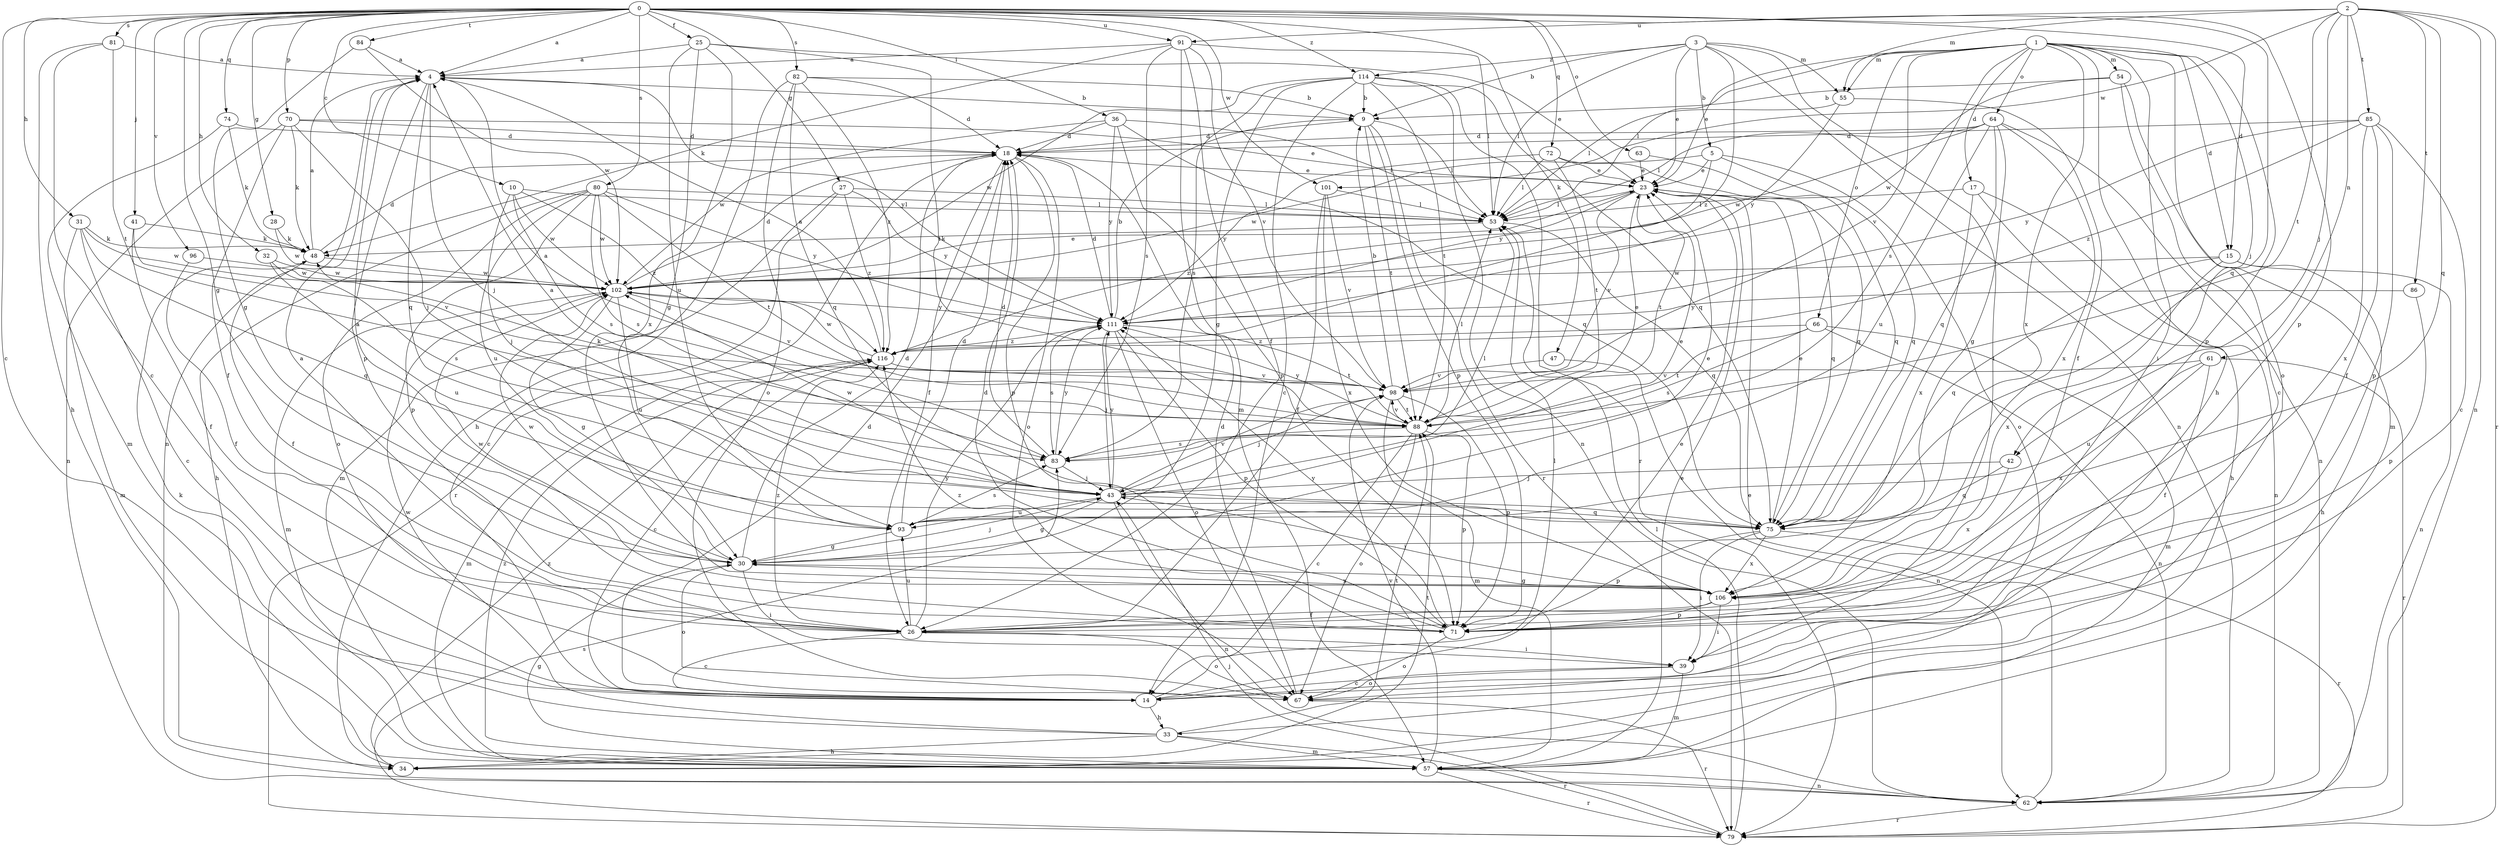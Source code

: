strict digraph  {
0;
1;
2;
3;
4;
5;
9;
10;
14;
15;
17;
18;
23;
25;
26;
27;
28;
30;
31;
32;
33;
34;
36;
39;
41;
42;
43;
47;
48;
53;
54;
55;
57;
61;
62;
63;
64;
66;
67;
70;
71;
72;
74;
75;
79;
80;
81;
82;
83;
84;
85;
86;
88;
91;
93;
96;
98;
101;
102;
106;
111;
114;
116;
0 -> 4  [label=a];
0 -> 10  [label=c];
0 -> 14  [label=c];
0 -> 15  [label=d];
0 -> 25  [label=f];
0 -> 27  [label=g];
0 -> 28  [label=g];
0 -> 30  [label=g];
0 -> 31  [label=h];
0 -> 32  [label=h];
0 -> 36  [label=i];
0 -> 41  [label=j];
0 -> 47  [label=k];
0 -> 63  [label=o];
0 -> 70  [label=p];
0 -> 71  [label=p];
0 -> 72  [label=q];
0 -> 74  [label=q];
0 -> 75  [label=q];
0 -> 80  [label=s];
0 -> 81  [label=s];
0 -> 82  [label=s];
0 -> 84  [label=t];
0 -> 91  [label=u];
0 -> 96  [label=v];
0 -> 101  [label=w];
0 -> 114  [label=z];
1 -> 15  [label=d];
1 -> 17  [label=d];
1 -> 23  [label=e];
1 -> 33  [label=h];
1 -> 39  [label=i];
1 -> 42  [label=j];
1 -> 53  [label=l];
1 -> 54  [label=m];
1 -> 55  [label=m];
1 -> 64  [label=o];
1 -> 66  [label=o];
1 -> 67  [label=o];
1 -> 71  [label=p];
1 -> 83  [label=s];
1 -> 98  [label=v];
1 -> 106  [label=x];
2 -> 42  [label=j];
2 -> 55  [label=m];
2 -> 61  [label=n];
2 -> 62  [label=n];
2 -> 75  [label=q];
2 -> 79  [label=r];
2 -> 85  [label=t];
2 -> 86  [label=t];
2 -> 88  [label=t];
2 -> 91  [label=u];
2 -> 101  [label=w];
3 -> 5  [label=b];
3 -> 9  [label=b];
3 -> 23  [label=e];
3 -> 39  [label=i];
3 -> 53  [label=l];
3 -> 55  [label=m];
3 -> 62  [label=n];
3 -> 114  [label=z];
3 -> 116  [label=z];
4 -> 9  [label=b];
4 -> 43  [label=j];
4 -> 62  [label=n];
4 -> 71  [label=p];
4 -> 75  [label=q];
4 -> 111  [label=y];
5 -> 23  [label=e];
5 -> 67  [label=o];
5 -> 75  [label=q];
5 -> 102  [label=w];
5 -> 111  [label=y];
9 -> 18  [label=d];
9 -> 53  [label=l];
9 -> 71  [label=p];
9 -> 79  [label=r];
9 -> 88  [label=t];
10 -> 43  [label=j];
10 -> 53  [label=l];
10 -> 83  [label=s];
10 -> 102  [label=w];
10 -> 116  [label=z];
14 -> 18  [label=d];
14 -> 23  [label=e];
14 -> 33  [label=h];
14 -> 53  [label=l];
15 -> 34  [label=h];
15 -> 62  [label=n];
15 -> 75  [label=q];
15 -> 102  [label=w];
15 -> 106  [label=x];
17 -> 34  [label=h];
17 -> 53  [label=l];
17 -> 62  [label=n];
17 -> 106  [label=x];
18 -> 23  [label=e];
18 -> 26  [label=f];
18 -> 67  [label=o];
18 -> 71  [label=p];
18 -> 79  [label=r];
23 -> 53  [label=l];
23 -> 75  [label=q];
23 -> 88  [label=t];
23 -> 98  [label=v];
23 -> 116  [label=z];
25 -> 4  [label=a];
25 -> 23  [label=e];
25 -> 30  [label=g];
25 -> 88  [label=t];
25 -> 93  [label=u];
25 -> 106  [label=x];
26 -> 4  [label=a];
26 -> 14  [label=c];
26 -> 39  [label=i];
26 -> 67  [label=o];
26 -> 93  [label=u];
26 -> 111  [label=y];
26 -> 116  [label=z];
27 -> 14  [label=c];
27 -> 53  [label=l];
27 -> 57  [label=m];
27 -> 111  [label=y];
27 -> 116  [label=z];
28 -> 48  [label=k];
28 -> 102  [label=w];
30 -> 4  [label=a];
30 -> 18  [label=d];
30 -> 39  [label=i];
30 -> 43  [label=j];
30 -> 67  [label=o];
30 -> 102  [label=w];
30 -> 106  [label=x];
31 -> 14  [label=c];
31 -> 48  [label=k];
31 -> 57  [label=m];
31 -> 75  [label=q];
31 -> 102  [label=w];
32 -> 83  [label=s];
32 -> 93  [label=u];
32 -> 102  [label=w];
33 -> 34  [label=h];
33 -> 48  [label=k];
33 -> 57  [label=m];
33 -> 79  [label=r];
33 -> 88  [label=t];
33 -> 102  [label=w];
34 -> 88  [label=t];
34 -> 116  [label=z];
36 -> 18  [label=d];
36 -> 53  [label=l];
36 -> 71  [label=p];
36 -> 75  [label=q];
36 -> 102  [label=w];
36 -> 111  [label=y];
39 -> 14  [label=c];
39 -> 57  [label=m];
39 -> 67  [label=o];
41 -> 26  [label=f];
41 -> 48  [label=k];
41 -> 98  [label=v];
42 -> 43  [label=j];
42 -> 75  [label=q];
42 -> 106  [label=x];
43 -> 4  [label=a];
43 -> 23  [label=e];
43 -> 30  [label=g];
43 -> 53  [label=l];
43 -> 62  [label=n];
43 -> 75  [label=q];
43 -> 93  [label=u];
43 -> 98  [label=v];
43 -> 102  [label=w];
43 -> 111  [label=y];
47 -> 62  [label=n];
47 -> 98  [label=v];
48 -> 4  [label=a];
48 -> 18  [label=d];
48 -> 26  [label=f];
48 -> 102  [label=w];
53 -> 48  [label=k];
53 -> 75  [label=q];
54 -> 9  [label=b];
54 -> 14  [label=c];
54 -> 57  [label=m];
54 -> 102  [label=w];
55 -> 26  [label=f];
55 -> 53  [label=l];
55 -> 111  [label=y];
57 -> 23  [label=e];
57 -> 30  [label=g];
57 -> 62  [label=n];
57 -> 79  [label=r];
57 -> 98  [label=v];
57 -> 116  [label=z];
61 -> 26  [label=f];
61 -> 79  [label=r];
61 -> 93  [label=u];
61 -> 98  [label=v];
61 -> 106  [label=x];
62 -> 23  [label=e];
62 -> 79  [label=r];
63 -> 23  [label=e];
63 -> 75  [label=q];
64 -> 18  [label=d];
64 -> 30  [label=g];
64 -> 53  [label=l];
64 -> 62  [label=n];
64 -> 75  [label=q];
64 -> 93  [label=u];
64 -> 102  [label=w];
64 -> 106  [label=x];
66 -> 57  [label=m];
66 -> 62  [label=n];
66 -> 83  [label=s];
66 -> 88  [label=t];
66 -> 116  [label=z];
67 -> 18  [label=d];
67 -> 79  [label=r];
70 -> 18  [label=d];
70 -> 23  [label=e];
70 -> 26  [label=f];
70 -> 43  [label=j];
70 -> 48  [label=k];
70 -> 62  [label=n];
71 -> 18  [label=d];
71 -> 67  [label=o];
71 -> 111  [label=y];
71 -> 116  [label=z];
72 -> 23  [label=e];
72 -> 53  [label=l];
72 -> 75  [label=q];
72 -> 88  [label=t];
72 -> 111  [label=y];
74 -> 18  [label=d];
74 -> 48  [label=k];
74 -> 57  [label=m];
75 -> 23  [label=e];
75 -> 39  [label=i];
75 -> 71  [label=p];
75 -> 79  [label=r];
75 -> 106  [label=x];
79 -> 43  [label=j];
79 -> 53  [label=l];
79 -> 83  [label=s];
80 -> 34  [label=h];
80 -> 53  [label=l];
80 -> 67  [label=o];
80 -> 71  [label=p];
80 -> 83  [label=s];
80 -> 88  [label=t];
80 -> 93  [label=u];
80 -> 102  [label=w];
80 -> 111  [label=y];
81 -> 4  [label=a];
81 -> 14  [label=c];
81 -> 34  [label=h];
81 -> 88  [label=t];
82 -> 9  [label=b];
82 -> 18  [label=d];
82 -> 34  [label=h];
82 -> 67  [label=o];
82 -> 75  [label=q];
82 -> 116  [label=z];
83 -> 18  [label=d];
83 -> 43  [label=j];
83 -> 111  [label=y];
84 -> 4  [label=a];
84 -> 30  [label=g];
84 -> 102  [label=w];
85 -> 14  [label=c];
85 -> 18  [label=d];
85 -> 26  [label=f];
85 -> 71  [label=p];
85 -> 106  [label=x];
85 -> 111  [label=y];
85 -> 116  [label=z];
86 -> 71  [label=p];
86 -> 111  [label=y];
88 -> 4  [label=a];
88 -> 14  [label=c];
88 -> 23  [label=e];
88 -> 48  [label=k];
88 -> 53  [label=l];
88 -> 67  [label=o];
88 -> 71  [label=p];
88 -> 83  [label=s];
88 -> 98  [label=v];
88 -> 111  [label=y];
91 -> 4  [label=a];
91 -> 26  [label=f];
91 -> 48  [label=k];
91 -> 53  [label=l];
91 -> 57  [label=m];
91 -> 83  [label=s];
91 -> 98  [label=v];
93 -> 18  [label=d];
93 -> 23  [label=e];
93 -> 30  [label=g];
93 -> 83  [label=s];
96 -> 26  [label=f];
96 -> 102  [label=w];
98 -> 9  [label=b];
98 -> 43  [label=j];
98 -> 57  [label=m];
98 -> 71  [label=p];
98 -> 88  [label=t];
101 -> 26  [label=f];
101 -> 53  [label=l];
101 -> 98  [label=v];
101 -> 106  [label=x];
102 -> 18  [label=d];
102 -> 23  [label=e];
102 -> 30  [label=g];
102 -> 57  [label=m];
102 -> 93  [label=u];
102 -> 98  [label=v];
102 -> 111  [label=y];
106 -> 26  [label=f];
106 -> 30  [label=g];
106 -> 39  [label=i];
106 -> 43  [label=j];
106 -> 71  [label=p];
106 -> 102  [label=w];
111 -> 9  [label=b];
111 -> 18  [label=d];
111 -> 43  [label=j];
111 -> 67  [label=o];
111 -> 71  [label=p];
111 -> 83  [label=s];
111 -> 88  [label=t];
111 -> 116  [label=z];
114 -> 9  [label=b];
114 -> 14  [label=c];
114 -> 30  [label=g];
114 -> 62  [label=n];
114 -> 75  [label=q];
114 -> 79  [label=r];
114 -> 83  [label=s];
114 -> 88  [label=t];
114 -> 102  [label=w];
116 -> 4  [label=a];
116 -> 14  [label=c];
116 -> 57  [label=m];
116 -> 98  [label=v];
116 -> 102  [label=w];
}
